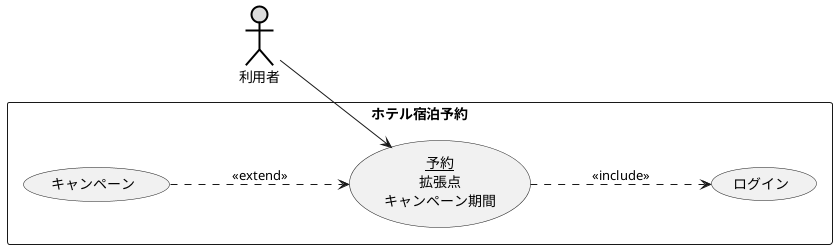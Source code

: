 @startuml 演習2-4
left to right direction
actor 利用者 #DDDDDD;line:black;line.bold;
rectangle ホテル宿泊予約 {
    usecase キャンペーン
    usecase (<u>予約</u>\n拡張点\nキャンペーン期間) as input
    usecase ログイン
}
キャンペーン ...> input : << extend >>
input ...> ログイン : << include >>
利用者 --> input